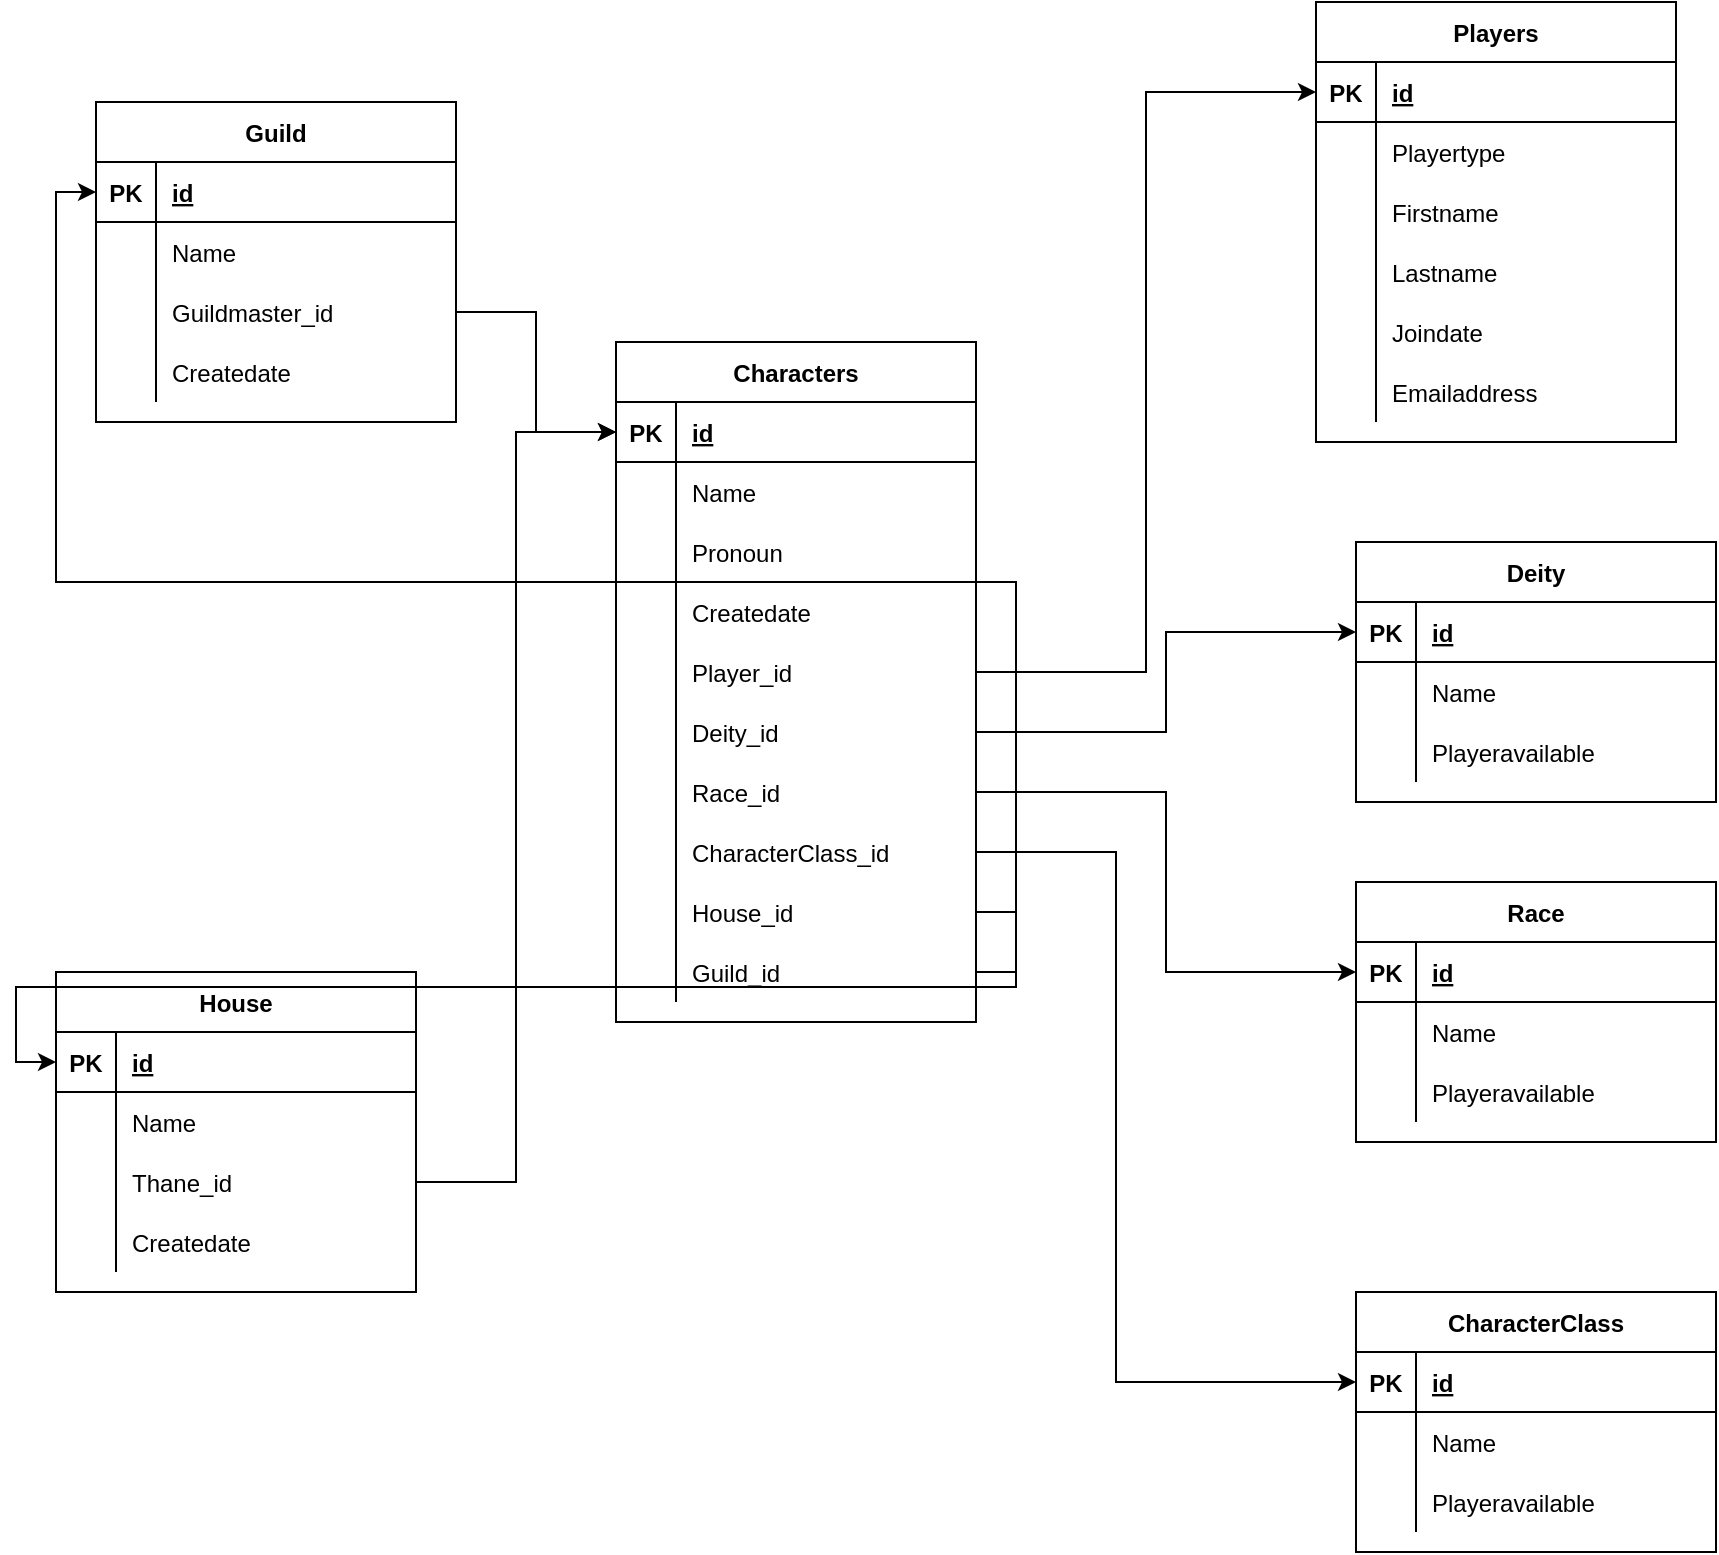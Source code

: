 <mxfile version="13.9.9" type="device"><diagram id="uyCq9lfFpGcffV5QWCLE" name="Page-1"><mxGraphModel dx="2539" dy="2231" grid="1" gridSize="10" guides="1" tooltips="1" connect="1" arrows="1" fold="1" page="1" pageScale="1" pageWidth="850" pageHeight="1100" math="0" shadow="0"><root><mxCell id="0"/><mxCell id="1" parent="0"/><mxCell id="RMORelVh6OKDoDH9LUNK-1" value="Players" style="shape=table;startSize=30;container=1;collapsible=1;childLayout=tableLayout;fixedRows=1;rowLines=0;fontStyle=1;align=center;resizeLast=1;" vertex="1" parent="1"><mxGeometry x="630" y="-130" width="180" height="220" as="geometry"/></mxCell><mxCell id="RMORelVh6OKDoDH9LUNK-2" value="" style="shape=partialRectangle;collapsible=0;dropTarget=0;pointerEvents=0;fillColor=none;top=0;left=0;bottom=1;right=0;points=[[0,0.5],[1,0.5]];portConstraint=eastwest;" vertex="1" parent="RMORelVh6OKDoDH9LUNK-1"><mxGeometry y="30" width="180" height="30" as="geometry"/></mxCell><mxCell id="RMORelVh6OKDoDH9LUNK-3" value="PK" style="shape=partialRectangle;connectable=0;fillColor=none;top=0;left=0;bottom=0;right=0;fontStyle=1;overflow=hidden;" vertex="1" parent="RMORelVh6OKDoDH9LUNK-2"><mxGeometry width="30" height="30" as="geometry"/></mxCell><mxCell id="RMORelVh6OKDoDH9LUNK-4" value="id" style="shape=partialRectangle;connectable=0;fillColor=none;top=0;left=0;bottom=0;right=0;align=left;spacingLeft=6;fontStyle=5;overflow=hidden;" vertex="1" parent="RMORelVh6OKDoDH9LUNK-2"><mxGeometry x="30" width="150" height="30" as="geometry"/></mxCell><mxCell id="RMORelVh6OKDoDH9LUNK-28" value="" style="shape=partialRectangle;collapsible=0;dropTarget=0;pointerEvents=0;fillColor=none;top=0;left=0;bottom=0;right=0;points=[[0,0.5],[1,0.5]];portConstraint=eastwest;" vertex="1" parent="RMORelVh6OKDoDH9LUNK-1"><mxGeometry y="60" width="180" height="30" as="geometry"/></mxCell><mxCell id="RMORelVh6OKDoDH9LUNK-29" value="" style="shape=partialRectangle;connectable=0;fillColor=none;top=0;left=0;bottom=0;right=0;editable=1;overflow=hidden;" vertex="1" parent="RMORelVh6OKDoDH9LUNK-28"><mxGeometry width="30" height="30" as="geometry"/></mxCell><mxCell id="RMORelVh6OKDoDH9LUNK-30" value="Playertype" style="shape=partialRectangle;connectable=0;fillColor=none;top=0;left=0;bottom=0;right=0;align=left;spacingLeft=6;overflow=hidden;" vertex="1" parent="RMORelVh6OKDoDH9LUNK-28"><mxGeometry x="30" width="150" height="30" as="geometry"/></mxCell><mxCell id="RMORelVh6OKDoDH9LUNK-5" value="" style="shape=partialRectangle;collapsible=0;dropTarget=0;pointerEvents=0;fillColor=none;top=0;left=0;bottom=0;right=0;points=[[0,0.5],[1,0.5]];portConstraint=eastwest;" vertex="1" parent="RMORelVh6OKDoDH9LUNK-1"><mxGeometry y="90" width="180" height="30" as="geometry"/></mxCell><mxCell id="RMORelVh6OKDoDH9LUNK-6" value="" style="shape=partialRectangle;connectable=0;fillColor=none;top=0;left=0;bottom=0;right=0;editable=1;overflow=hidden;" vertex="1" parent="RMORelVh6OKDoDH9LUNK-5"><mxGeometry width="30" height="30" as="geometry"/></mxCell><mxCell id="RMORelVh6OKDoDH9LUNK-7" value="Firstname" style="shape=partialRectangle;connectable=0;fillColor=none;top=0;left=0;bottom=0;right=0;align=left;spacingLeft=6;overflow=hidden;" vertex="1" parent="RMORelVh6OKDoDH9LUNK-5"><mxGeometry x="30" width="150" height="30" as="geometry"/></mxCell><mxCell id="RMORelVh6OKDoDH9LUNK-8" value="" style="shape=partialRectangle;collapsible=0;dropTarget=0;pointerEvents=0;fillColor=none;top=0;left=0;bottom=0;right=0;points=[[0,0.5],[1,0.5]];portConstraint=eastwest;" vertex="1" parent="RMORelVh6OKDoDH9LUNK-1"><mxGeometry y="120" width="180" height="30" as="geometry"/></mxCell><mxCell id="RMORelVh6OKDoDH9LUNK-9" value="" style="shape=partialRectangle;connectable=0;fillColor=none;top=0;left=0;bottom=0;right=0;editable=1;overflow=hidden;" vertex="1" parent="RMORelVh6OKDoDH9LUNK-8"><mxGeometry width="30" height="30" as="geometry"/></mxCell><mxCell id="RMORelVh6OKDoDH9LUNK-10" value="Lastname" style="shape=partialRectangle;connectable=0;fillColor=none;top=0;left=0;bottom=0;right=0;align=left;spacingLeft=6;overflow=hidden;" vertex="1" parent="RMORelVh6OKDoDH9LUNK-8"><mxGeometry x="30" width="150" height="30" as="geometry"/></mxCell><mxCell id="RMORelVh6OKDoDH9LUNK-11" value="" style="shape=partialRectangle;collapsible=0;dropTarget=0;pointerEvents=0;fillColor=none;top=0;left=0;bottom=0;right=0;points=[[0,0.5],[1,0.5]];portConstraint=eastwest;" vertex="1" parent="RMORelVh6OKDoDH9LUNK-1"><mxGeometry y="150" width="180" height="30" as="geometry"/></mxCell><mxCell id="RMORelVh6OKDoDH9LUNK-12" value="" style="shape=partialRectangle;connectable=0;fillColor=none;top=0;left=0;bottom=0;right=0;editable=1;overflow=hidden;" vertex="1" parent="RMORelVh6OKDoDH9LUNK-11"><mxGeometry width="30" height="30" as="geometry"/></mxCell><mxCell id="RMORelVh6OKDoDH9LUNK-13" value="Joindate" style="shape=partialRectangle;connectable=0;fillColor=none;top=0;left=0;bottom=0;right=0;align=left;spacingLeft=6;overflow=hidden;" vertex="1" parent="RMORelVh6OKDoDH9LUNK-11"><mxGeometry x="30" width="150" height="30" as="geometry"/></mxCell><mxCell id="RMORelVh6OKDoDH9LUNK-47" value="" style="shape=partialRectangle;collapsible=0;dropTarget=0;pointerEvents=0;fillColor=none;top=0;left=0;bottom=0;right=0;points=[[0,0.5],[1,0.5]];portConstraint=eastwest;" vertex="1" parent="RMORelVh6OKDoDH9LUNK-1"><mxGeometry y="180" width="180" height="30" as="geometry"/></mxCell><mxCell id="RMORelVh6OKDoDH9LUNK-48" value="" style="shape=partialRectangle;connectable=0;fillColor=none;top=0;left=0;bottom=0;right=0;editable=1;overflow=hidden;" vertex="1" parent="RMORelVh6OKDoDH9LUNK-47"><mxGeometry width="30" height="30" as="geometry"/></mxCell><mxCell id="RMORelVh6OKDoDH9LUNK-49" value="Emailaddress" style="shape=partialRectangle;connectable=0;fillColor=none;top=0;left=0;bottom=0;right=0;align=left;spacingLeft=6;overflow=hidden;" vertex="1" parent="RMORelVh6OKDoDH9LUNK-47"><mxGeometry x="30" width="150" height="30" as="geometry"/></mxCell><mxCell id="RMORelVh6OKDoDH9LUNK-31" value="Characters" style="shape=table;startSize=30;container=1;collapsible=1;childLayout=tableLayout;fixedRows=1;rowLines=0;fontStyle=1;align=center;resizeLast=1;" vertex="1" parent="1"><mxGeometry x="280" y="40" width="180" height="340" as="geometry"/></mxCell><mxCell id="RMORelVh6OKDoDH9LUNK-32" value="" style="shape=partialRectangle;collapsible=0;dropTarget=0;pointerEvents=0;fillColor=none;top=0;left=0;bottom=1;right=0;points=[[0,0.5],[1,0.5]];portConstraint=eastwest;" vertex="1" parent="RMORelVh6OKDoDH9LUNK-31"><mxGeometry y="30" width="180" height="30" as="geometry"/></mxCell><mxCell id="RMORelVh6OKDoDH9LUNK-33" value="PK" style="shape=partialRectangle;connectable=0;fillColor=none;top=0;left=0;bottom=0;right=0;fontStyle=1;overflow=hidden;" vertex="1" parent="RMORelVh6OKDoDH9LUNK-32"><mxGeometry width="30" height="30" as="geometry"/></mxCell><mxCell id="RMORelVh6OKDoDH9LUNK-34" value="id" style="shape=partialRectangle;connectable=0;fillColor=none;top=0;left=0;bottom=0;right=0;align=left;spacingLeft=6;fontStyle=5;overflow=hidden;" vertex="1" parent="RMORelVh6OKDoDH9LUNK-32"><mxGeometry x="30" width="150" height="30" as="geometry"/></mxCell><mxCell id="RMORelVh6OKDoDH9LUNK-35" value="" style="shape=partialRectangle;collapsible=0;dropTarget=0;pointerEvents=0;fillColor=none;top=0;left=0;bottom=0;right=0;points=[[0,0.5],[1,0.5]];portConstraint=eastwest;" vertex="1" parent="RMORelVh6OKDoDH9LUNK-31"><mxGeometry y="60" width="180" height="30" as="geometry"/></mxCell><mxCell id="RMORelVh6OKDoDH9LUNK-36" value="" style="shape=partialRectangle;connectable=0;fillColor=none;top=0;left=0;bottom=0;right=0;editable=1;overflow=hidden;" vertex="1" parent="RMORelVh6OKDoDH9LUNK-35"><mxGeometry width="30" height="30" as="geometry"/></mxCell><mxCell id="RMORelVh6OKDoDH9LUNK-37" value="Name" style="shape=partialRectangle;connectable=0;fillColor=none;top=0;left=0;bottom=0;right=0;align=left;spacingLeft=6;overflow=hidden;" vertex="1" parent="RMORelVh6OKDoDH9LUNK-35"><mxGeometry x="30" width="150" height="30" as="geometry"/></mxCell><mxCell id="RMORelVh6OKDoDH9LUNK-38" value="" style="shape=partialRectangle;collapsible=0;dropTarget=0;pointerEvents=0;fillColor=none;top=0;left=0;bottom=0;right=0;points=[[0,0.5],[1,0.5]];portConstraint=eastwest;" vertex="1" parent="RMORelVh6OKDoDH9LUNK-31"><mxGeometry y="90" width="180" height="30" as="geometry"/></mxCell><mxCell id="RMORelVh6OKDoDH9LUNK-39" value="" style="shape=partialRectangle;connectable=0;fillColor=none;top=0;left=0;bottom=0;right=0;editable=1;overflow=hidden;" vertex="1" parent="RMORelVh6OKDoDH9LUNK-38"><mxGeometry width="30" height="30" as="geometry"/></mxCell><mxCell id="RMORelVh6OKDoDH9LUNK-40" value="Pronoun" style="shape=partialRectangle;connectable=0;fillColor=none;top=0;left=0;bottom=0;right=0;align=left;spacingLeft=6;overflow=hidden;" vertex="1" parent="RMORelVh6OKDoDH9LUNK-38"><mxGeometry x="30" width="150" height="30" as="geometry"/></mxCell><mxCell id="RMORelVh6OKDoDH9LUNK-41" value="" style="shape=partialRectangle;collapsible=0;dropTarget=0;pointerEvents=0;fillColor=none;top=0;left=0;bottom=0;right=0;points=[[0,0.5],[1,0.5]];portConstraint=eastwest;" vertex="1" parent="RMORelVh6OKDoDH9LUNK-31"><mxGeometry y="120" width="180" height="30" as="geometry"/></mxCell><mxCell id="RMORelVh6OKDoDH9LUNK-42" value="" style="shape=partialRectangle;connectable=0;fillColor=none;top=0;left=0;bottom=0;right=0;editable=1;overflow=hidden;" vertex="1" parent="RMORelVh6OKDoDH9LUNK-41"><mxGeometry width="30" height="30" as="geometry"/></mxCell><mxCell id="RMORelVh6OKDoDH9LUNK-43" value="Createdate" style="shape=partialRectangle;connectable=0;fillColor=none;top=0;left=0;bottom=0;right=0;align=left;spacingLeft=6;overflow=hidden;" vertex="1" parent="RMORelVh6OKDoDH9LUNK-41"><mxGeometry x="30" width="150" height="30" as="geometry"/></mxCell><mxCell id="RMORelVh6OKDoDH9LUNK-44" value="" style="shape=partialRectangle;collapsible=0;dropTarget=0;pointerEvents=0;fillColor=none;top=0;left=0;bottom=0;right=0;points=[[0,0.5],[1,0.5]];portConstraint=eastwest;" vertex="1" parent="RMORelVh6OKDoDH9LUNK-31"><mxGeometry y="150" width="180" height="30" as="geometry"/></mxCell><mxCell id="RMORelVh6OKDoDH9LUNK-45" value="" style="shape=partialRectangle;connectable=0;fillColor=none;top=0;left=0;bottom=0;right=0;editable=1;overflow=hidden;" vertex="1" parent="RMORelVh6OKDoDH9LUNK-44"><mxGeometry width="30" height="30" as="geometry"/></mxCell><mxCell id="RMORelVh6OKDoDH9LUNK-46" value="Player_id" style="shape=partialRectangle;connectable=0;fillColor=none;top=0;left=0;bottom=0;right=0;align=left;spacingLeft=6;overflow=hidden;" vertex="1" parent="RMORelVh6OKDoDH9LUNK-44"><mxGeometry x="30" width="150" height="30" as="geometry"/></mxCell><mxCell id="RMORelVh6OKDoDH9LUNK-219" value="" style="shape=partialRectangle;collapsible=0;dropTarget=0;pointerEvents=0;fillColor=none;top=0;left=0;bottom=0;right=0;points=[[0,0.5],[1,0.5]];portConstraint=eastwest;" vertex="1" parent="RMORelVh6OKDoDH9LUNK-31"><mxGeometry y="180" width="180" height="30" as="geometry"/></mxCell><mxCell id="RMORelVh6OKDoDH9LUNK-220" value="" style="shape=partialRectangle;connectable=0;fillColor=none;top=0;left=0;bottom=0;right=0;editable=1;overflow=hidden;" vertex="1" parent="RMORelVh6OKDoDH9LUNK-219"><mxGeometry width="30" height="30" as="geometry"/></mxCell><mxCell id="RMORelVh6OKDoDH9LUNK-221" value="Deity_id" style="shape=partialRectangle;connectable=0;fillColor=none;top=0;left=0;bottom=0;right=0;align=left;spacingLeft=6;overflow=hidden;" vertex="1" parent="RMORelVh6OKDoDH9LUNK-219"><mxGeometry x="30" width="150" height="30" as="geometry"/></mxCell><mxCell id="RMORelVh6OKDoDH9LUNK-236" value="" style="shape=partialRectangle;collapsible=0;dropTarget=0;pointerEvents=0;fillColor=none;top=0;left=0;bottom=0;right=0;points=[[0,0.5],[1,0.5]];portConstraint=eastwest;" vertex="1" parent="RMORelVh6OKDoDH9LUNK-31"><mxGeometry y="210" width="180" height="30" as="geometry"/></mxCell><mxCell id="RMORelVh6OKDoDH9LUNK-237" value="" style="shape=partialRectangle;connectable=0;fillColor=none;top=0;left=0;bottom=0;right=0;editable=1;overflow=hidden;" vertex="1" parent="RMORelVh6OKDoDH9LUNK-236"><mxGeometry width="30" height="30" as="geometry"/></mxCell><mxCell id="RMORelVh6OKDoDH9LUNK-238" value="Race_id" style="shape=partialRectangle;connectable=0;fillColor=none;top=0;left=0;bottom=0;right=0;align=left;spacingLeft=6;overflow=hidden;" vertex="1" parent="RMORelVh6OKDoDH9LUNK-236"><mxGeometry x="30" width="150" height="30" as="geometry"/></mxCell><mxCell id="RMORelVh6OKDoDH9LUNK-239" value="" style="shape=partialRectangle;collapsible=0;dropTarget=0;pointerEvents=0;fillColor=none;top=0;left=0;bottom=0;right=0;points=[[0,0.5],[1,0.5]];portConstraint=eastwest;" vertex="1" parent="RMORelVh6OKDoDH9LUNK-31"><mxGeometry y="240" width="180" height="30" as="geometry"/></mxCell><mxCell id="RMORelVh6OKDoDH9LUNK-240" value="" style="shape=partialRectangle;connectable=0;fillColor=none;top=0;left=0;bottom=0;right=0;editable=1;overflow=hidden;" vertex="1" parent="RMORelVh6OKDoDH9LUNK-239"><mxGeometry width="30" height="30" as="geometry"/></mxCell><mxCell id="RMORelVh6OKDoDH9LUNK-241" value="CharacterClass_id" style="shape=partialRectangle;connectable=0;fillColor=none;top=0;left=0;bottom=0;right=0;align=left;spacingLeft=6;overflow=hidden;" vertex="1" parent="RMORelVh6OKDoDH9LUNK-239"><mxGeometry x="30" width="150" height="30" as="geometry"/></mxCell><mxCell id="RMORelVh6OKDoDH9LUNK-242" value="" style="shape=partialRectangle;collapsible=0;dropTarget=0;pointerEvents=0;fillColor=none;top=0;left=0;bottom=0;right=0;points=[[0,0.5],[1,0.5]];portConstraint=eastwest;" vertex="1" parent="RMORelVh6OKDoDH9LUNK-31"><mxGeometry y="270" width="180" height="30" as="geometry"/></mxCell><mxCell id="RMORelVh6OKDoDH9LUNK-243" value="" style="shape=partialRectangle;connectable=0;fillColor=none;top=0;left=0;bottom=0;right=0;editable=1;overflow=hidden;" vertex="1" parent="RMORelVh6OKDoDH9LUNK-242"><mxGeometry width="30" height="30" as="geometry"/></mxCell><mxCell id="RMORelVh6OKDoDH9LUNK-244" value="House_id" style="shape=partialRectangle;connectable=0;fillColor=none;top=0;left=0;bottom=0;right=0;align=left;spacingLeft=6;overflow=hidden;" vertex="1" parent="RMORelVh6OKDoDH9LUNK-242"><mxGeometry x="30" width="150" height="30" as="geometry"/></mxCell><mxCell id="RMORelVh6OKDoDH9LUNK-245" value="" style="shape=partialRectangle;collapsible=0;dropTarget=0;pointerEvents=0;fillColor=none;top=0;left=0;bottom=0;right=0;points=[[0,0.5],[1,0.5]];portConstraint=eastwest;" vertex="1" parent="RMORelVh6OKDoDH9LUNK-31"><mxGeometry y="300" width="180" height="30" as="geometry"/></mxCell><mxCell id="RMORelVh6OKDoDH9LUNK-246" value="" style="shape=partialRectangle;connectable=0;fillColor=none;top=0;left=0;bottom=0;right=0;editable=1;overflow=hidden;" vertex="1" parent="RMORelVh6OKDoDH9LUNK-245"><mxGeometry width="30" height="30" as="geometry"/></mxCell><mxCell id="RMORelVh6OKDoDH9LUNK-247" value="Guild_id" style="shape=partialRectangle;connectable=0;fillColor=none;top=0;left=0;bottom=0;right=0;align=left;spacingLeft=6;overflow=hidden;" vertex="1" parent="RMORelVh6OKDoDH9LUNK-245"><mxGeometry x="30" width="150" height="30" as="geometry"/></mxCell><mxCell id="RMORelVh6OKDoDH9LUNK-146" value="Deity" style="shape=table;startSize=30;container=1;collapsible=1;childLayout=tableLayout;fixedRows=1;rowLines=0;fontStyle=1;align=center;resizeLast=1;" vertex="1" parent="1"><mxGeometry x="650" y="140" width="180" height="130" as="geometry"/></mxCell><mxCell id="RMORelVh6OKDoDH9LUNK-147" value="" style="shape=partialRectangle;collapsible=0;dropTarget=0;pointerEvents=0;fillColor=none;top=0;left=0;bottom=1;right=0;points=[[0,0.5],[1,0.5]];portConstraint=eastwest;" vertex="1" parent="RMORelVh6OKDoDH9LUNK-146"><mxGeometry y="30" width="180" height="30" as="geometry"/></mxCell><mxCell id="RMORelVh6OKDoDH9LUNK-148" value="PK" style="shape=partialRectangle;connectable=0;fillColor=none;top=0;left=0;bottom=0;right=0;fontStyle=1;overflow=hidden;" vertex="1" parent="RMORelVh6OKDoDH9LUNK-147"><mxGeometry width="30" height="30" as="geometry"/></mxCell><mxCell id="RMORelVh6OKDoDH9LUNK-149" value="id" style="shape=partialRectangle;connectable=0;fillColor=none;top=0;left=0;bottom=0;right=0;align=left;spacingLeft=6;fontStyle=5;overflow=hidden;" vertex="1" parent="RMORelVh6OKDoDH9LUNK-147"><mxGeometry x="30" width="150" height="30" as="geometry"/></mxCell><mxCell id="RMORelVh6OKDoDH9LUNK-150" value="" style="shape=partialRectangle;collapsible=0;dropTarget=0;pointerEvents=0;fillColor=none;top=0;left=0;bottom=0;right=0;points=[[0,0.5],[1,0.5]];portConstraint=eastwest;" vertex="1" parent="RMORelVh6OKDoDH9LUNK-146"><mxGeometry y="60" width="180" height="30" as="geometry"/></mxCell><mxCell id="RMORelVh6OKDoDH9LUNK-151" value="" style="shape=partialRectangle;connectable=0;fillColor=none;top=0;left=0;bottom=0;right=0;editable=1;overflow=hidden;" vertex="1" parent="RMORelVh6OKDoDH9LUNK-150"><mxGeometry width="30" height="30" as="geometry"/></mxCell><mxCell id="RMORelVh6OKDoDH9LUNK-152" value="Name" style="shape=partialRectangle;connectable=0;fillColor=none;top=0;left=0;bottom=0;right=0;align=left;spacingLeft=6;overflow=hidden;" vertex="1" parent="RMORelVh6OKDoDH9LUNK-150"><mxGeometry x="30" width="150" height="30" as="geometry"/></mxCell><mxCell id="RMORelVh6OKDoDH9LUNK-153" value="" style="shape=partialRectangle;collapsible=0;dropTarget=0;pointerEvents=0;fillColor=none;top=0;left=0;bottom=0;right=0;points=[[0,0.5],[1,0.5]];portConstraint=eastwest;" vertex="1" parent="RMORelVh6OKDoDH9LUNK-146"><mxGeometry y="90" width="180" height="30" as="geometry"/></mxCell><mxCell id="RMORelVh6OKDoDH9LUNK-154" value="" style="shape=partialRectangle;connectable=0;fillColor=none;top=0;left=0;bottom=0;right=0;editable=1;overflow=hidden;" vertex="1" parent="RMORelVh6OKDoDH9LUNK-153"><mxGeometry width="30" height="30" as="geometry"/></mxCell><mxCell id="RMORelVh6OKDoDH9LUNK-155" value="Playeravailable" style="shape=partialRectangle;connectable=0;fillColor=none;top=0;left=0;bottom=0;right=0;align=left;spacingLeft=6;overflow=hidden;" vertex="1" parent="RMORelVh6OKDoDH9LUNK-153"><mxGeometry x="30" width="150" height="30" as="geometry"/></mxCell><mxCell id="RMORelVh6OKDoDH9LUNK-162" value="Race" style="shape=table;startSize=30;container=1;collapsible=1;childLayout=tableLayout;fixedRows=1;rowLines=0;fontStyle=1;align=center;resizeLast=1;" vertex="1" parent="1"><mxGeometry x="650" y="310" width="180" height="130" as="geometry"/></mxCell><mxCell id="RMORelVh6OKDoDH9LUNK-163" value="" style="shape=partialRectangle;collapsible=0;dropTarget=0;pointerEvents=0;fillColor=none;top=0;left=0;bottom=1;right=0;points=[[0,0.5],[1,0.5]];portConstraint=eastwest;" vertex="1" parent="RMORelVh6OKDoDH9LUNK-162"><mxGeometry y="30" width="180" height="30" as="geometry"/></mxCell><mxCell id="RMORelVh6OKDoDH9LUNK-164" value="PK" style="shape=partialRectangle;connectable=0;fillColor=none;top=0;left=0;bottom=0;right=0;fontStyle=1;overflow=hidden;" vertex="1" parent="RMORelVh6OKDoDH9LUNK-163"><mxGeometry width="30" height="30" as="geometry"/></mxCell><mxCell id="RMORelVh6OKDoDH9LUNK-165" value="id" style="shape=partialRectangle;connectable=0;fillColor=none;top=0;left=0;bottom=0;right=0;align=left;spacingLeft=6;fontStyle=5;overflow=hidden;" vertex="1" parent="RMORelVh6OKDoDH9LUNK-163"><mxGeometry x="30" width="150" height="30" as="geometry"/></mxCell><mxCell id="RMORelVh6OKDoDH9LUNK-166" value="" style="shape=partialRectangle;collapsible=0;dropTarget=0;pointerEvents=0;fillColor=none;top=0;left=0;bottom=0;right=0;points=[[0,0.5],[1,0.5]];portConstraint=eastwest;" vertex="1" parent="RMORelVh6OKDoDH9LUNK-162"><mxGeometry y="60" width="180" height="30" as="geometry"/></mxCell><mxCell id="RMORelVh6OKDoDH9LUNK-167" value="" style="shape=partialRectangle;connectable=0;fillColor=none;top=0;left=0;bottom=0;right=0;editable=1;overflow=hidden;" vertex="1" parent="RMORelVh6OKDoDH9LUNK-166"><mxGeometry width="30" height="30" as="geometry"/></mxCell><mxCell id="RMORelVh6OKDoDH9LUNK-168" value="Name" style="shape=partialRectangle;connectable=0;fillColor=none;top=0;left=0;bottom=0;right=0;align=left;spacingLeft=6;overflow=hidden;" vertex="1" parent="RMORelVh6OKDoDH9LUNK-166"><mxGeometry x="30" width="150" height="30" as="geometry"/></mxCell><mxCell id="RMORelVh6OKDoDH9LUNK-169" value="" style="shape=partialRectangle;collapsible=0;dropTarget=0;pointerEvents=0;fillColor=none;top=0;left=0;bottom=0;right=0;points=[[0,0.5],[1,0.5]];portConstraint=eastwest;" vertex="1" parent="RMORelVh6OKDoDH9LUNK-162"><mxGeometry y="90" width="180" height="30" as="geometry"/></mxCell><mxCell id="RMORelVh6OKDoDH9LUNK-170" value="" style="shape=partialRectangle;connectable=0;fillColor=none;top=0;left=0;bottom=0;right=0;editable=1;overflow=hidden;" vertex="1" parent="RMORelVh6OKDoDH9LUNK-169"><mxGeometry width="30" height="30" as="geometry"/></mxCell><mxCell id="RMORelVh6OKDoDH9LUNK-171" value="Playeravailable" style="shape=partialRectangle;connectable=0;fillColor=none;top=0;left=0;bottom=0;right=0;align=left;spacingLeft=6;overflow=hidden;" vertex="1" parent="RMORelVh6OKDoDH9LUNK-169"><mxGeometry x="30" width="150" height="30" as="geometry"/></mxCell><mxCell id="RMORelVh6OKDoDH9LUNK-172" value="CharacterClass" style="shape=table;startSize=30;container=1;collapsible=1;childLayout=tableLayout;fixedRows=1;rowLines=0;fontStyle=1;align=center;resizeLast=1;" vertex="1" parent="1"><mxGeometry x="650" y="515" width="180" height="130" as="geometry"/></mxCell><mxCell id="RMORelVh6OKDoDH9LUNK-173" value="" style="shape=partialRectangle;collapsible=0;dropTarget=0;pointerEvents=0;fillColor=none;top=0;left=0;bottom=1;right=0;points=[[0,0.5],[1,0.5]];portConstraint=eastwest;" vertex="1" parent="RMORelVh6OKDoDH9LUNK-172"><mxGeometry y="30" width="180" height="30" as="geometry"/></mxCell><mxCell id="RMORelVh6OKDoDH9LUNK-174" value="PK" style="shape=partialRectangle;connectable=0;fillColor=none;top=0;left=0;bottom=0;right=0;fontStyle=1;overflow=hidden;" vertex="1" parent="RMORelVh6OKDoDH9LUNK-173"><mxGeometry width="30" height="30" as="geometry"/></mxCell><mxCell id="RMORelVh6OKDoDH9LUNK-175" value="id" style="shape=partialRectangle;connectable=0;fillColor=none;top=0;left=0;bottom=0;right=0;align=left;spacingLeft=6;fontStyle=5;overflow=hidden;" vertex="1" parent="RMORelVh6OKDoDH9LUNK-173"><mxGeometry x="30" width="150" height="30" as="geometry"/></mxCell><mxCell id="RMORelVh6OKDoDH9LUNK-176" value="" style="shape=partialRectangle;collapsible=0;dropTarget=0;pointerEvents=0;fillColor=none;top=0;left=0;bottom=0;right=0;points=[[0,0.5],[1,0.5]];portConstraint=eastwest;" vertex="1" parent="RMORelVh6OKDoDH9LUNK-172"><mxGeometry y="60" width="180" height="30" as="geometry"/></mxCell><mxCell id="RMORelVh6OKDoDH9LUNK-177" value="" style="shape=partialRectangle;connectable=0;fillColor=none;top=0;left=0;bottom=0;right=0;editable=1;overflow=hidden;" vertex="1" parent="RMORelVh6OKDoDH9LUNK-176"><mxGeometry width="30" height="30" as="geometry"/></mxCell><mxCell id="RMORelVh6OKDoDH9LUNK-178" value="Name" style="shape=partialRectangle;connectable=0;fillColor=none;top=0;left=0;bottom=0;right=0;align=left;spacingLeft=6;overflow=hidden;" vertex="1" parent="RMORelVh6OKDoDH9LUNK-176"><mxGeometry x="30" width="150" height="30" as="geometry"/></mxCell><mxCell id="RMORelVh6OKDoDH9LUNK-179" value="" style="shape=partialRectangle;collapsible=0;dropTarget=0;pointerEvents=0;fillColor=none;top=0;left=0;bottom=0;right=0;points=[[0,0.5],[1,0.5]];portConstraint=eastwest;" vertex="1" parent="RMORelVh6OKDoDH9LUNK-172"><mxGeometry y="90" width="180" height="30" as="geometry"/></mxCell><mxCell id="RMORelVh6OKDoDH9LUNK-180" value="" style="shape=partialRectangle;connectable=0;fillColor=none;top=0;left=0;bottom=0;right=0;editable=1;overflow=hidden;" vertex="1" parent="RMORelVh6OKDoDH9LUNK-179"><mxGeometry width="30" height="30" as="geometry"/></mxCell><mxCell id="RMORelVh6OKDoDH9LUNK-181" value="Playeravailable" style="shape=partialRectangle;connectable=0;fillColor=none;top=0;left=0;bottom=0;right=0;align=left;spacingLeft=6;overflow=hidden;" vertex="1" parent="RMORelVh6OKDoDH9LUNK-179"><mxGeometry x="30" width="150" height="30" as="geometry"/></mxCell><mxCell id="RMORelVh6OKDoDH9LUNK-192" value="Guild" style="shape=table;startSize=30;container=1;collapsible=1;childLayout=tableLayout;fixedRows=1;rowLines=0;fontStyle=1;align=center;resizeLast=1;" vertex="1" parent="1"><mxGeometry x="20" y="-80" width="180" height="160" as="geometry"/></mxCell><mxCell id="RMORelVh6OKDoDH9LUNK-193" value="" style="shape=partialRectangle;collapsible=0;dropTarget=0;pointerEvents=0;fillColor=none;top=0;left=0;bottom=1;right=0;points=[[0,0.5],[1,0.5]];portConstraint=eastwest;" vertex="1" parent="RMORelVh6OKDoDH9LUNK-192"><mxGeometry y="30" width="180" height="30" as="geometry"/></mxCell><mxCell id="RMORelVh6OKDoDH9LUNK-194" value="PK" style="shape=partialRectangle;connectable=0;fillColor=none;top=0;left=0;bottom=0;right=0;fontStyle=1;overflow=hidden;" vertex="1" parent="RMORelVh6OKDoDH9LUNK-193"><mxGeometry width="30" height="30" as="geometry"/></mxCell><mxCell id="RMORelVh6OKDoDH9LUNK-195" value="id" style="shape=partialRectangle;connectable=0;fillColor=none;top=0;left=0;bottom=0;right=0;align=left;spacingLeft=6;fontStyle=5;overflow=hidden;" vertex="1" parent="RMORelVh6OKDoDH9LUNK-193"><mxGeometry x="30" width="150" height="30" as="geometry"/></mxCell><mxCell id="RMORelVh6OKDoDH9LUNK-196" value="" style="shape=partialRectangle;collapsible=0;dropTarget=0;pointerEvents=0;fillColor=none;top=0;left=0;bottom=0;right=0;points=[[0,0.5],[1,0.5]];portConstraint=eastwest;" vertex="1" parent="RMORelVh6OKDoDH9LUNK-192"><mxGeometry y="60" width="180" height="30" as="geometry"/></mxCell><mxCell id="RMORelVh6OKDoDH9LUNK-197" value="" style="shape=partialRectangle;connectable=0;fillColor=none;top=0;left=0;bottom=0;right=0;editable=1;overflow=hidden;" vertex="1" parent="RMORelVh6OKDoDH9LUNK-196"><mxGeometry width="30" height="30" as="geometry"/></mxCell><mxCell id="RMORelVh6OKDoDH9LUNK-198" value="Name" style="shape=partialRectangle;connectable=0;fillColor=none;top=0;left=0;bottom=0;right=0;align=left;spacingLeft=6;overflow=hidden;" vertex="1" parent="RMORelVh6OKDoDH9LUNK-196"><mxGeometry x="30" width="150" height="30" as="geometry"/></mxCell><mxCell id="RMORelVh6OKDoDH9LUNK-199" value="" style="shape=partialRectangle;collapsible=0;dropTarget=0;pointerEvents=0;fillColor=none;top=0;left=0;bottom=0;right=0;points=[[0,0.5],[1,0.5]];portConstraint=eastwest;" vertex="1" parent="RMORelVh6OKDoDH9LUNK-192"><mxGeometry y="90" width="180" height="30" as="geometry"/></mxCell><mxCell id="RMORelVh6OKDoDH9LUNK-200" value="" style="shape=partialRectangle;connectable=0;fillColor=none;top=0;left=0;bottom=0;right=0;editable=1;overflow=hidden;" vertex="1" parent="RMORelVh6OKDoDH9LUNK-199"><mxGeometry width="30" height="30" as="geometry"/></mxCell><mxCell id="RMORelVh6OKDoDH9LUNK-201" value="Guildmaster_id" style="shape=partialRectangle;connectable=0;fillColor=none;top=0;left=0;bottom=0;right=0;align=left;spacingLeft=6;overflow=hidden;" vertex="1" parent="RMORelVh6OKDoDH9LUNK-199"><mxGeometry x="30" width="150" height="30" as="geometry"/></mxCell><mxCell id="RMORelVh6OKDoDH9LUNK-202" value="" style="shape=partialRectangle;collapsible=0;dropTarget=0;pointerEvents=0;fillColor=none;top=0;left=0;bottom=0;right=0;points=[[0,0.5],[1,0.5]];portConstraint=eastwest;" vertex="1" parent="RMORelVh6OKDoDH9LUNK-192"><mxGeometry y="120" width="180" height="30" as="geometry"/></mxCell><mxCell id="RMORelVh6OKDoDH9LUNK-203" value="" style="shape=partialRectangle;connectable=0;fillColor=none;top=0;left=0;bottom=0;right=0;editable=1;overflow=hidden;" vertex="1" parent="RMORelVh6OKDoDH9LUNK-202"><mxGeometry width="30" height="30" as="geometry"/></mxCell><mxCell id="RMORelVh6OKDoDH9LUNK-204" value="Createdate" style="shape=partialRectangle;connectable=0;fillColor=none;top=0;left=0;bottom=0;right=0;align=left;spacingLeft=6;overflow=hidden;" vertex="1" parent="RMORelVh6OKDoDH9LUNK-202"><mxGeometry x="30" width="150" height="30" as="geometry"/></mxCell><mxCell id="RMORelVh6OKDoDH9LUNK-205" value="House" style="shape=table;startSize=30;container=1;collapsible=1;childLayout=tableLayout;fixedRows=1;rowLines=0;fontStyle=1;align=center;resizeLast=1;" vertex="1" parent="1"><mxGeometry y="355" width="180" height="160" as="geometry"/></mxCell><mxCell id="RMORelVh6OKDoDH9LUNK-206" value="" style="shape=partialRectangle;collapsible=0;dropTarget=0;pointerEvents=0;fillColor=none;top=0;left=0;bottom=1;right=0;points=[[0,0.5],[1,0.5]];portConstraint=eastwest;" vertex="1" parent="RMORelVh6OKDoDH9LUNK-205"><mxGeometry y="30" width="180" height="30" as="geometry"/></mxCell><mxCell id="RMORelVh6OKDoDH9LUNK-207" value="PK" style="shape=partialRectangle;connectable=0;fillColor=none;top=0;left=0;bottom=0;right=0;fontStyle=1;overflow=hidden;" vertex="1" parent="RMORelVh6OKDoDH9LUNK-206"><mxGeometry width="30" height="30" as="geometry"/></mxCell><mxCell id="RMORelVh6OKDoDH9LUNK-208" value="id" style="shape=partialRectangle;connectable=0;fillColor=none;top=0;left=0;bottom=0;right=0;align=left;spacingLeft=6;fontStyle=5;overflow=hidden;" vertex="1" parent="RMORelVh6OKDoDH9LUNK-206"><mxGeometry x="30" width="150" height="30" as="geometry"/></mxCell><mxCell id="RMORelVh6OKDoDH9LUNK-209" value="" style="shape=partialRectangle;collapsible=0;dropTarget=0;pointerEvents=0;fillColor=none;top=0;left=0;bottom=0;right=0;points=[[0,0.5],[1,0.5]];portConstraint=eastwest;" vertex="1" parent="RMORelVh6OKDoDH9LUNK-205"><mxGeometry y="60" width="180" height="30" as="geometry"/></mxCell><mxCell id="RMORelVh6OKDoDH9LUNK-210" value="" style="shape=partialRectangle;connectable=0;fillColor=none;top=0;left=0;bottom=0;right=0;editable=1;overflow=hidden;" vertex="1" parent="RMORelVh6OKDoDH9LUNK-209"><mxGeometry width="30" height="30" as="geometry"/></mxCell><mxCell id="RMORelVh6OKDoDH9LUNK-211" value="Name" style="shape=partialRectangle;connectable=0;fillColor=none;top=0;left=0;bottom=0;right=0;align=left;spacingLeft=6;overflow=hidden;" vertex="1" parent="RMORelVh6OKDoDH9LUNK-209"><mxGeometry x="30" width="150" height="30" as="geometry"/></mxCell><mxCell id="RMORelVh6OKDoDH9LUNK-212" value="" style="shape=partialRectangle;collapsible=0;dropTarget=0;pointerEvents=0;fillColor=none;top=0;left=0;bottom=0;right=0;points=[[0,0.5],[1,0.5]];portConstraint=eastwest;" vertex="1" parent="RMORelVh6OKDoDH9LUNK-205"><mxGeometry y="90" width="180" height="30" as="geometry"/></mxCell><mxCell id="RMORelVh6OKDoDH9LUNK-213" value="" style="shape=partialRectangle;connectable=0;fillColor=none;top=0;left=0;bottom=0;right=0;editable=1;overflow=hidden;" vertex="1" parent="RMORelVh6OKDoDH9LUNK-212"><mxGeometry width="30" height="30" as="geometry"/></mxCell><mxCell id="RMORelVh6OKDoDH9LUNK-214" value="Thane_id" style="shape=partialRectangle;connectable=0;fillColor=none;top=0;left=0;bottom=0;right=0;align=left;spacingLeft=6;overflow=hidden;" vertex="1" parent="RMORelVh6OKDoDH9LUNK-212"><mxGeometry x="30" width="150" height="30" as="geometry"/></mxCell><mxCell id="RMORelVh6OKDoDH9LUNK-215" value="" style="shape=partialRectangle;collapsible=0;dropTarget=0;pointerEvents=0;fillColor=none;top=0;left=0;bottom=0;right=0;points=[[0,0.5],[1,0.5]];portConstraint=eastwest;" vertex="1" parent="RMORelVh6OKDoDH9LUNK-205"><mxGeometry y="120" width="180" height="30" as="geometry"/></mxCell><mxCell id="RMORelVh6OKDoDH9LUNK-216" value="" style="shape=partialRectangle;connectable=0;fillColor=none;top=0;left=0;bottom=0;right=0;editable=1;overflow=hidden;" vertex="1" parent="RMORelVh6OKDoDH9LUNK-215"><mxGeometry width="30" height="30" as="geometry"/></mxCell><mxCell id="RMORelVh6OKDoDH9LUNK-217" value="Createdate" style="shape=partialRectangle;connectable=0;fillColor=none;top=0;left=0;bottom=0;right=0;align=left;spacingLeft=6;overflow=hidden;" vertex="1" parent="RMORelVh6OKDoDH9LUNK-215"><mxGeometry x="30" width="150" height="30" as="geometry"/></mxCell><mxCell id="RMORelVh6OKDoDH9LUNK-248" style="edgeStyle=orthogonalEdgeStyle;rounded=0;orthogonalLoop=1;jettySize=auto;html=1;exitX=1;exitY=0.5;exitDx=0;exitDy=0;entryX=0;entryY=0.5;entryDx=0;entryDy=0;" edge="1" parent="1" source="RMORelVh6OKDoDH9LUNK-44" target="RMORelVh6OKDoDH9LUNK-2"><mxGeometry relative="1" as="geometry"/></mxCell><mxCell id="RMORelVh6OKDoDH9LUNK-251" style="edgeStyle=orthogonalEdgeStyle;rounded=0;orthogonalLoop=1;jettySize=auto;html=1;exitX=1;exitY=0.5;exitDx=0;exitDy=0;entryX=0;entryY=0.5;entryDx=0;entryDy=0;" edge="1" parent="1" source="RMORelVh6OKDoDH9LUNK-219" target="RMORelVh6OKDoDH9LUNK-147"><mxGeometry relative="1" as="geometry"/></mxCell><mxCell id="RMORelVh6OKDoDH9LUNK-252" style="edgeStyle=orthogonalEdgeStyle;rounded=0;orthogonalLoop=1;jettySize=auto;html=1;exitX=1;exitY=0.5;exitDx=0;exitDy=0;entryX=0;entryY=0.5;entryDx=0;entryDy=0;" edge="1" parent="1" source="RMORelVh6OKDoDH9LUNK-236" target="RMORelVh6OKDoDH9LUNK-163"><mxGeometry relative="1" as="geometry"/></mxCell><mxCell id="RMORelVh6OKDoDH9LUNK-253" style="edgeStyle=orthogonalEdgeStyle;rounded=0;orthogonalLoop=1;jettySize=auto;html=1;exitX=1;exitY=0.5;exitDx=0;exitDy=0;entryX=0;entryY=0.5;entryDx=0;entryDy=0;" edge="1" parent="1" source="RMORelVh6OKDoDH9LUNK-239" target="RMORelVh6OKDoDH9LUNK-173"><mxGeometry relative="1" as="geometry"><Array as="points"><mxPoint x="530" y="295"/><mxPoint x="530" y="560"/></Array></mxGeometry></mxCell><mxCell id="RMORelVh6OKDoDH9LUNK-254" style="edgeStyle=orthogonalEdgeStyle;rounded=0;orthogonalLoop=1;jettySize=auto;html=1;exitX=1;exitY=0.5;exitDx=0;exitDy=0;entryX=0;entryY=0.5;entryDx=0;entryDy=0;" edge="1" parent="1" source="RMORelVh6OKDoDH9LUNK-212" target="RMORelVh6OKDoDH9LUNK-32"><mxGeometry relative="1" as="geometry"/></mxCell><mxCell id="RMORelVh6OKDoDH9LUNK-255" style="edgeStyle=orthogonalEdgeStyle;rounded=0;orthogonalLoop=1;jettySize=auto;html=1;exitX=1;exitY=0.5;exitDx=0;exitDy=0;entryX=0;entryY=0.5;entryDx=0;entryDy=0;" edge="1" parent="1" source="RMORelVh6OKDoDH9LUNK-199" target="RMORelVh6OKDoDH9LUNK-32"><mxGeometry relative="1" as="geometry"/></mxCell><mxCell id="RMORelVh6OKDoDH9LUNK-256" style="edgeStyle=orthogonalEdgeStyle;rounded=0;orthogonalLoop=1;jettySize=auto;html=1;exitX=1;exitY=0.5;exitDx=0;exitDy=0;entryX=0;entryY=0.5;entryDx=0;entryDy=0;" edge="1" parent="1" source="RMORelVh6OKDoDH9LUNK-242" target="RMORelVh6OKDoDH9LUNK-206"><mxGeometry relative="1" as="geometry"><mxPoint x="220" y="580" as="targetPoint"/></mxGeometry></mxCell><mxCell id="RMORelVh6OKDoDH9LUNK-257" style="edgeStyle=orthogonalEdgeStyle;rounded=0;orthogonalLoop=1;jettySize=auto;html=1;exitX=1;exitY=0.5;exitDx=0;exitDy=0;entryX=0;entryY=0.5;entryDx=0;entryDy=0;" edge="1" parent="1" source="RMORelVh6OKDoDH9LUNK-245" target="RMORelVh6OKDoDH9LUNK-193"><mxGeometry relative="1" as="geometry"/></mxCell></root></mxGraphModel></diagram></mxfile>